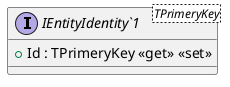 @startuml
interface "IEntityIdentity`1"<TPrimeryKey> {
    + Id : TPrimeryKey <<get>> <<set>>
}
@enduml

